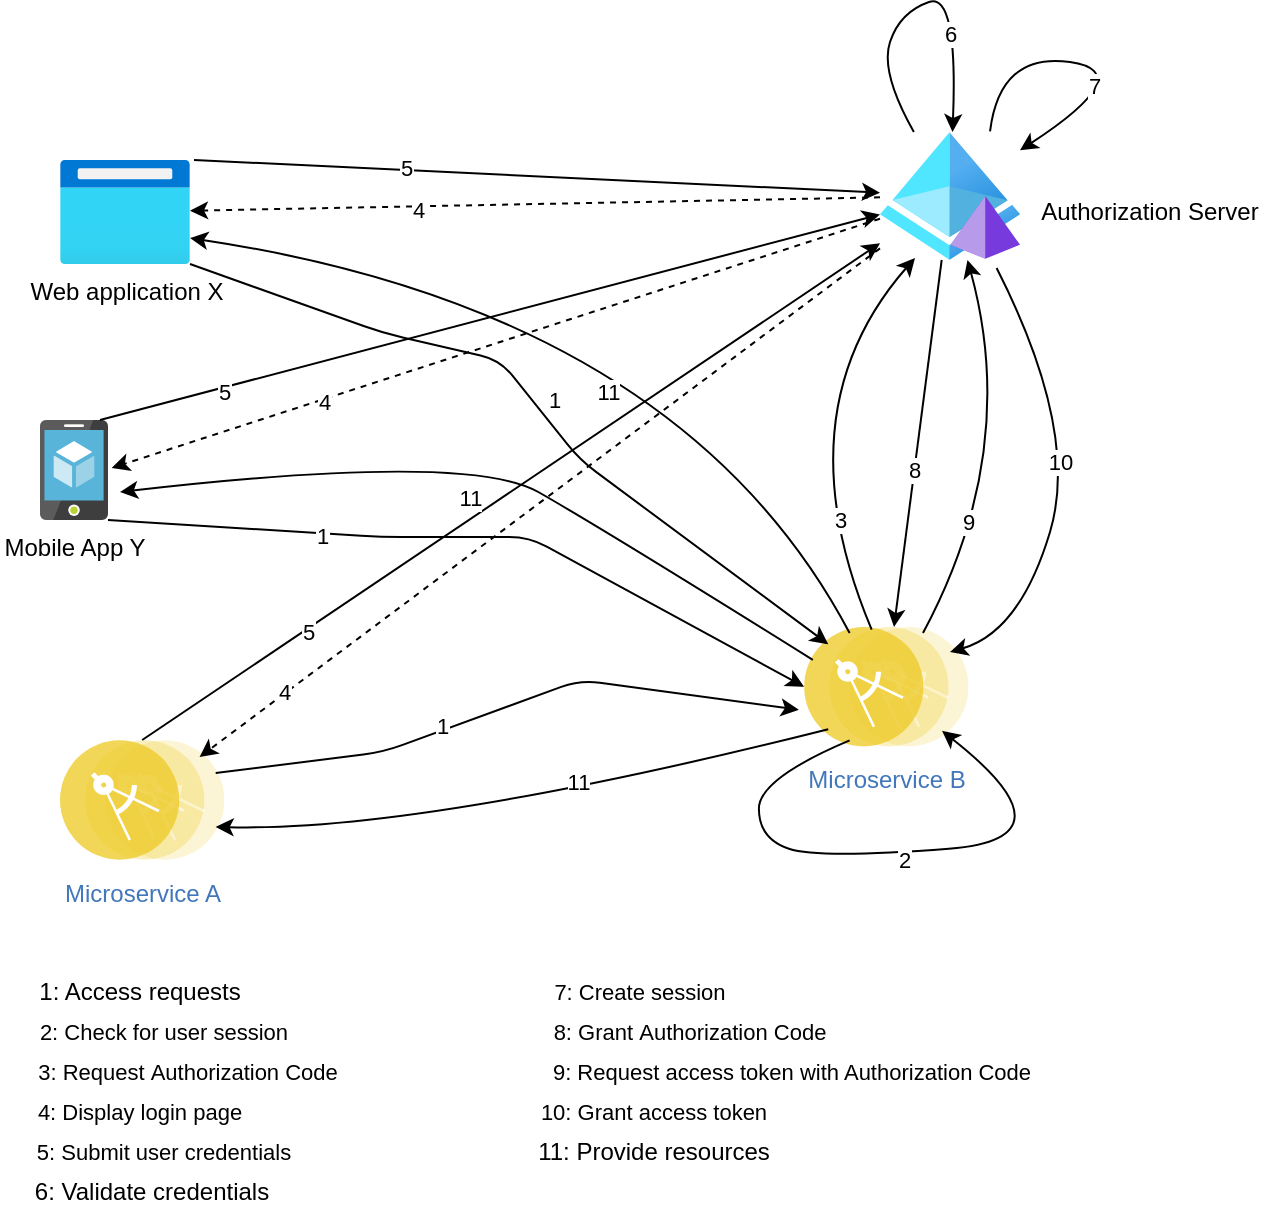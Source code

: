<mxfile version="14.3.0" type="github">
  <diagram id="AFjnaBT4QRfjI1uVDi57" name="Page-1">
    <mxGraphModel dx="1185" dy="662" grid="1" gridSize="10" guides="1" tooltips="1" connect="1" arrows="1" fold="1" page="1" pageScale="1" pageWidth="1169" pageHeight="827" math="0" shadow="0">
      <root>
        <mxCell id="0" />
        <mxCell id="1" parent="0" />
        <mxCell id="JVIfDlZx7ks03SiBWHeD-1" value="Web application X" style="aspect=fixed;html=1;points=[];align=center;image;fontSize=12;image=img/lib/azure2/general/Browser.svg;" vertex="1" parent="1">
          <mxGeometry x="60.0" y="254" width="65" height="52" as="geometry" />
        </mxCell>
        <mxCell id="JVIfDlZx7ks03SiBWHeD-3" value="Mobile App Y" style="aspect=fixed;html=1;points=[];align=center;image;fontSize=12;image=img/lib/mscae/App_Service_Mobile_App.svg;" vertex="1" parent="1">
          <mxGeometry x="50.0" y="384" width="34" height="50" as="geometry" />
        </mxCell>
        <mxCell id="JVIfDlZx7ks03SiBWHeD-4" value="Microservice A" style="aspect=fixed;perimeter=ellipsePerimeter;html=1;align=center;shadow=0;dashed=0;fontColor=#4277BB;labelBackgroundColor=#ffffff;fontSize=12;spacingTop=3;image;image=img/lib/ibm/applications/microservice.svg;" vertex="1" parent="1">
          <mxGeometry x="60.0" y="544" width="82.2" height="60" as="geometry" />
        </mxCell>
        <mxCell id="JVIfDlZx7ks03SiBWHeD-5" value="Microservice B" style="aspect=fixed;perimeter=ellipsePerimeter;html=1;align=center;shadow=0;dashed=0;fontColor=#4277BB;labelBackgroundColor=#ffffff;fontSize=12;spacingTop=3;image;image=img/lib/ibm/applications/microservice.svg;" vertex="1" parent="1">
          <mxGeometry x="432.05" y="487.37" width="82.2" height="60" as="geometry" />
        </mxCell>
        <mxCell id="JVIfDlZx7ks03SiBWHeD-6" value="" style="endArrow=classic;html=1;noEdgeStyle=1;orthogonal=1;entryX=0;entryY=0;entryDx=0;entryDy=0;" edge="1" parent="1" source="JVIfDlZx7ks03SiBWHeD-1" target="JVIfDlZx7ks03SiBWHeD-5">
          <mxGeometry width="50" height="50" relative="1" as="geometry">
            <mxPoint x="502.6" y="554" as="sourcePoint" />
            <mxPoint x="387" y="480" as="targetPoint" />
            <Array as="points">
              <mxPoint x="221.6" y="340.5" />
              <mxPoint x="280" y="354" />
              <mxPoint x="320" y="404" />
            </Array>
          </mxGeometry>
        </mxCell>
        <mxCell id="JVIfDlZx7ks03SiBWHeD-9" value="1" style="edgeLabel;html=1;align=center;verticalAlign=middle;resizable=0;points=[];" vertex="1" connectable="0" parent="JVIfDlZx7ks03SiBWHeD-6">
          <mxGeometry x="-0.185" relative="1" as="geometry">
            <mxPoint x="33.19" y="21.82" as="offset" />
          </mxGeometry>
        </mxCell>
        <mxCell id="JVIfDlZx7ks03SiBWHeD-7" value="" style="endArrow=classic;html=1;noEdgeStyle=1;orthogonal=1;entryX=0;entryY=0.5;entryDx=0;entryDy=0;" edge="1" parent="1" source="JVIfDlZx7ks03SiBWHeD-3" target="JVIfDlZx7ks03SiBWHeD-5">
          <mxGeometry width="50" height="50" relative="1" as="geometry">
            <mxPoint x="123.0" y="414.0" as="sourcePoint" />
            <mxPoint x="381.6" y="454" as="targetPoint" />
            <Array as="points">
              <mxPoint x="220.6" y="442.5" />
              <mxPoint x="294.6" y="442.5" />
            </Array>
          </mxGeometry>
        </mxCell>
        <mxCell id="JVIfDlZx7ks03SiBWHeD-10" value="1" style="edgeLabel;html=1;align=center;verticalAlign=middle;resizable=0;points=[];" vertex="1" connectable="0" parent="JVIfDlZx7ks03SiBWHeD-7">
          <mxGeometry x="-0.189" y="1" relative="1" as="geometry">
            <mxPoint x="-41.81" as="offset" />
          </mxGeometry>
        </mxCell>
        <mxCell id="JVIfDlZx7ks03SiBWHeD-8" value="" style="endArrow=classic;html=1;exitX=1;exitY=0.25;exitDx=0;exitDy=0;noEdgeStyle=1;orthogonal=1;entryX=-0.032;entryY=0.692;entryDx=0;entryDy=0;entryPerimeter=0;" edge="1" parent="1" source="JVIfDlZx7ks03SiBWHeD-4" target="JVIfDlZx7ks03SiBWHeD-5">
          <mxGeometry width="50" height="50" relative="1" as="geometry">
            <mxPoint x="502.6" y="554" as="sourcePoint" />
            <mxPoint x="552.6" y="504" as="targetPoint" />
            <Array as="points">
              <mxPoint x="221.6" y="550" />
              <mxPoint x="320" y="514" />
            </Array>
          </mxGeometry>
        </mxCell>
        <mxCell id="JVIfDlZx7ks03SiBWHeD-11" value="1" style="edgeLabel;html=1;align=center;verticalAlign=middle;resizable=0;points=[];" vertex="1" connectable="0" parent="JVIfDlZx7ks03SiBWHeD-8">
          <mxGeometry x="-0.221" y="2" relative="1" as="geometry">
            <mxPoint as="offset" />
          </mxGeometry>
        </mxCell>
        <mxCell id="JVIfDlZx7ks03SiBWHeD-14" value="" style="aspect=fixed;html=1;points=[];align=center;image;fontSize=12;image=img/lib/azure2/identity/Azure_AD_Domain_Services.svg;" vertex="1" parent="1">
          <mxGeometry x="470" y="240" width="70" height="64" as="geometry" />
        </mxCell>
        <mxCell id="JVIfDlZx7ks03SiBWHeD-17" value="" style="endArrow=classic;html=1;dashed=1;" edge="1" parent="1" source="JVIfDlZx7ks03SiBWHeD-14" target="JVIfDlZx7ks03SiBWHeD-1">
          <mxGeometry width="50" height="50" relative="1" as="geometry">
            <mxPoint x="390" y="394" as="sourcePoint" />
            <mxPoint x="440" y="344" as="targetPoint" />
          </mxGeometry>
        </mxCell>
        <mxCell id="JVIfDlZx7ks03SiBWHeD-20" value="4" style="edgeLabel;html=1;align=center;verticalAlign=middle;resizable=0;points=[];" vertex="1" connectable="0" parent="JVIfDlZx7ks03SiBWHeD-17">
          <mxGeometry x="0.222" relative="1" as="geometry">
            <mxPoint x="-20.46" y="1.8" as="offset" />
          </mxGeometry>
        </mxCell>
        <mxCell id="JVIfDlZx7ks03SiBWHeD-21" value="" style="endArrow=classic;html=1;dashed=1;" edge="1" parent="1" source="JVIfDlZx7ks03SiBWHeD-14" target="JVIfDlZx7ks03SiBWHeD-4">
          <mxGeometry width="50" height="50" relative="1" as="geometry">
            <mxPoint x="495" y="203.696" as="sourcePoint" />
            <mxPoint x="135" y="282.854" as="targetPoint" />
          </mxGeometry>
        </mxCell>
        <mxCell id="JVIfDlZx7ks03SiBWHeD-22" value="4" style="edgeLabel;html=1;align=center;verticalAlign=middle;resizable=0;points=[];" vertex="1" connectable="0" parent="JVIfDlZx7ks03SiBWHeD-21">
          <mxGeometry x="0.222" relative="1" as="geometry">
            <mxPoint x="-90.44" y="66.64" as="offset" />
          </mxGeometry>
        </mxCell>
        <mxCell id="JVIfDlZx7ks03SiBWHeD-23" value="" style="endArrow=classic;html=1;dashed=1;entryX=1.054;entryY=0.48;entryDx=0;entryDy=0;entryPerimeter=0;" edge="1" parent="1" source="JVIfDlZx7ks03SiBWHeD-14" target="JVIfDlZx7ks03SiBWHeD-3">
          <mxGeometry width="50" height="50" relative="1" as="geometry">
            <mxPoint x="505" y="213.696" as="sourcePoint" />
            <mxPoint x="145" y="292.854" as="targetPoint" />
          </mxGeometry>
        </mxCell>
        <mxCell id="JVIfDlZx7ks03SiBWHeD-24" value="4" style="edgeLabel;html=1;align=center;verticalAlign=middle;resizable=0;points=[];" vertex="1" connectable="0" parent="JVIfDlZx7ks03SiBWHeD-23">
          <mxGeometry x="0.222" relative="1" as="geometry">
            <mxPoint x="-43.67" y="15.48" as="offset" />
          </mxGeometry>
        </mxCell>
        <mxCell id="JVIfDlZx7ks03SiBWHeD-25" value="" style="endArrow=classic;html=1;" edge="1" parent="1" target="JVIfDlZx7ks03SiBWHeD-14">
          <mxGeometry width="50" height="50" relative="1" as="geometry">
            <mxPoint x="127" y="254" as="sourcePoint" />
            <mxPoint x="490" y="314" as="targetPoint" />
          </mxGeometry>
        </mxCell>
        <mxCell id="JVIfDlZx7ks03SiBWHeD-26" value="5" style="edgeLabel;html=1;align=center;verticalAlign=middle;resizable=0;points=[];" vertex="1" connectable="0" parent="JVIfDlZx7ks03SiBWHeD-25">
          <mxGeometry x="-0.385" y="1" relative="1" as="geometry">
            <mxPoint as="offset" />
          </mxGeometry>
        </mxCell>
        <mxCell id="JVIfDlZx7ks03SiBWHeD-27" value="" style="endArrow=classic;html=1;exitX=0.5;exitY=0;exitDx=0;exitDy=0;" edge="1" parent="1" source="JVIfDlZx7ks03SiBWHeD-4" target="JVIfDlZx7ks03SiBWHeD-14">
          <mxGeometry width="50" height="50" relative="1" as="geometry">
            <mxPoint x="30.0" y="583.58" as="sourcePoint" />
            <mxPoint x="493.9" y="273.999" as="targetPoint" />
          </mxGeometry>
        </mxCell>
        <mxCell id="JVIfDlZx7ks03SiBWHeD-28" value="5" style="edgeLabel;html=1;align=center;verticalAlign=middle;resizable=0;points=[];" vertex="1" connectable="0" parent="JVIfDlZx7ks03SiBWHeD-27">
          <mxGeometry x="-0.385" y="1" relative="1" as="geometry">
            <mxPoint x="-30.44" y="22.97" as="offset" />
          </mxGeometry>
        </mxCell>
        <mxCell id="JVIfDlZx7ks03SiBWHeD-29" value="" style="endArrow=classic;html=1;exitX=0.882;exitY=0;exitDx=0;exitDy=0;exitPerimeter=0;" edge="1" parent="1" source="JVIfDlZx7ks03SiBWHeD-3" target="JVIfDlZx7ks03SiBWHeD-14">
          <mxGeometry width="50" height="50" relative="1" as="geometry">
            <mxPoint x="147" y="274" as="sourcePoint" />
            <mxPoint x="560" y="234" as="targetPoint" />
          </mxGeometry>
        </mxCell>
        <mxCell id="JVIfDlZx7ks03SiBWHeD-30" value="5" style="edgeLabel;html=1;align=center;verticalAlign=middle;resizable=0;points=[];" vertex="1" connectable="0" parent="JVIfDlZx7ks03SiBWHeD-29">
          <mxGeometry x="-0.385" y="1" relative="1" as="geometry">
            <mxPoint x="-57.6" y="18.61" as="offset" />
          </mxGeometry>
        </mxCell>
        <mxCell id="JVIfDlZx7ks03SiBWHeD-31" value="1: Access requests" style="text;html=1;strokeColor=none;fillColor=none;align=center;verticalAlign=middle;whiteSpace=wrap;rounded=0;" vertex="1" parent="1">
          <mxGeometry x="40" y="660" width="120" height="20" as="geometry" />
        </mxCell>
        <mxCell id="JVIfDlZx7ks03SiBWHeD-33" value="&lt;span style=&quot;font-size: 11px ; background-color: rgb(255 , 255 , 255)&quot;&gt;2: Check for user session&lt;/span&gt;" style="text;html=1;strokeColor=none;fillColor=none;align=center;verticalAlign=middle;whiteSpace=wrap;rounded=0;" vertex="1" parent="1">
          <mxGeometry x="42" y="680" width="140" height="20" as="geometry" />
        </mxCell>
        <mxCell id="JVIfDlZx7ks03SiBWHeD-34" value="&lt;span style=&quot;font-size: 11px ; background-color: rgb(255 , 255 , 255)&quot;&gt;3:&amp;nbsp;&lt;/span&gt;&lt;span style=&quot;font-size: 11px ; background-color: rgb(255 , 255 , 255)&quot;&gt;Request&amp;nbsp;&lt;/span&gt;&lt;span style=&quot;font-size: 11px ; background-color: rgb(255 , 255 , 255)&quot;&gt;Authorization Code&lt;/span&gt;" style="text;html=1;strokeColor=none;fillColor=none;align=center;verticalAlign=middle;whiteSpace=wrap;rounded=0;" vertex="1" parent="1">
          <mxGeometry x="35" y="700" width="178" height="20" as="geometry" />
        </mxCell>
        <mxCell id="JVIfDlZx7ks03SiBWHeD-35" value="&lt;span style=&quot;font-size: 11px ; background-color: rgb(255 , 255 , 255)&quot;&gt;4: Display login page&lt;/span&gt;" style="text;html=1;strokeColor=none;fillColor=none;align=center;verticalAlign=middle;whiteSpace=wrap;rounded=0;" vertex="1" parent="1">
          <mxGeometry x="30" y="720" width="140" height="20" as="geometry" />
        </mxCell>
        <mxCell id="JVIfDlZx7ks03SiBWHeD-37" value="&lt;span style=&quot;font-size: 11px ; background-color: rgb(255 , 255 , 255)&quot;&gt;5: Submit user credentials&lt;/span&gt;" style="text;html=1;strokeColor=none;fillColor=none;align=center;verticalAlign=middle;whiteSpace=wrap;rounded=0;" vertex="1" parent="1">
          <mxGeometry x="42" y="740" width="140" height="20" as="geometry" />
        </mxCell>
        <mxCell id="JVIfDlZx7ks03SiBWHeD-40" value="" style="curved=1;endArrow=classic;html=1;" edge="1" parent="1" source="JVIfDlZx7ks03SiBWHeD-14" target="JVIfDlZx7ks03SiBWHeD-14">
          <mxGeometry width="50" height="50" relative="1" as="geometry">
            <mxPoint x="490" y="130" as="sourcePoint" />
            <mxPoint x="540" y="80" as="targetPoint" />
            <Array as="points">
              <mxPoint x="470" y="210" />
              <mxPoint x="480" y="180" />
              <mxPoint x="509" y="170" />
            </Array>
          </mxGeometry>
        </mxCell>
        <mxCell id="JVIfDlZx7ks03SiBWHeD-41" value="6" style="edgeLabel;html=1;align=center;verticalAlign=middle;resizable=0;points=[];" vertex="1" connectable="0" parent="JVIfDlZx7ks03SiBWHeD-40">
          <mxGeometry x="0.417" y="-1" relative="1" as="geometry">
            <mxPoint x="-2.15" as="offset" />
          </mxGeometry>
        </mxCell>
        <mxCell id="JVIfDlZx7ks03SiBWHeD-42" value="11: Provide resources" style="text;html=1;strokeColor=none;fillColor=none;align=center;verticalAlign=middle;whiteSpace=wrap;rounded=0;" vertex="1" parent="1">
          <mxGeometry x="287" y="740" width="140.4" height="20" as="geometry" />
        </mxCell>
        <mxCell id="JVIfDlZx7ks03SiBWHeD-43" value="&lt;span style=&quot;font-size: 11px ; background-color: rgb(255 , 255 , 255)&quot;&gt;7: Create session&lt;/span&gt;" style="text;html=1;strokeColor=none;fillColor=none;align=center;verticalAlign=middle;whiteSpace=wrap;rounded=0;" vertex="1" parent="1">
          <mxGeometry x="280" y="660" width="140" height="20" as="geometry" />
        </mxCell>
        <mxCell id="JVIfDlZx7ks03SiBWHeD-44" value="&lt;span style=&quot;font-size: 11px ; background-color: rgb(255 , 255 , 255)&quot;&gt;8: Grant&lt;/span&gt;&lt;span style=&quot;font-size: 11px ; background-color: rgb(255 , 255 , 255)&quot;&gt;&amp;nbsp;&lt;/span&gt;&lt;span style=&quot;font-size: 11px ; background-color: rgb(255 , 255 , 255)&quot;&gt;Authorization Code&lt;/span&gt;" style="text;html=1;strokeColor=none;fillColor=none;align=center;verticalAlign=middle;whiteSpace=wrap;rounded=0;" vertex="1" parent="1">
          <mxGeometry x="286" y="680" width="178" height="20" as="geometry" />
        </mxCell>
        <mxCell id="JVIfDlZx7ks03SiBWHeD-45" value="&lt;span style=&quot;font-size: 11px ; background-color: rgb(255 , 255 , 255)&quot;&gt;9: Request access token with Authorization Code&lt;/span&gt;" style="text;html=1;strokeColor=none;fillColor=none;align=center;verticalAlign=middle;whiteSpace=wrap;rounded=0;" vertex="1" parent="1">
          <mxGeometry x="285.6" y="700" width="280.4" height="20" as="geometry" />
        </mxCell>
        <mxCell id="JVIfDlZx7ks03SiBWHeD-46" value="&lt;span style=&quot;font-size: 11px ; background-color: rgb(255 , 255 , 255)&quot;&gt;10: Grant access token&lt;/span&gt;" style="text;html=1;strokeColor=none;fillColor=none;align=center;verticalAlign=middle;whiteSpace=wrap;rounded=0;" vertex="1" parent="1">
          <mxGeometry x="286.6" y="720" width="140" height="20" as="geometry" />
        </mxCell>
        <mxCell id="JVIfDlZx7ks03SiBWHeD-47" value="" style="curved=1;endArrow=classic;html=1;exitX=0.786;exitY=-0.005;exitDx=0;exitDy=0;exitPerimeter=0;" edge="1" parent="1" source="JVIfDlZx7ks03SiBWHeD-14" target="JVIfDlZx7ks03SiBWHeD-14">
          <mxGeometry width="50" height="50" relative="1" as="geometry">
            <mxPoint x="496.935" y="250.0" as="sourcePoint" />
            <mxPoint x="516.255" y="250.0" as="targetPoint" />
            <Array as="points">
              <mxPoint x="530" y="200" />
              <mxPoint x="600" y="210" />
            </Array>
          </mxGeometry>
        </mxCell>
        <mxCell id="JVIfDlZx7ks03SiBWHeD-49" value="7" style="edgeLabel;html=1;align=center;verticalAlign=middle;resizable=0;points=[];" vertex="1" connectable="0" parent="JVIfDlZx7ks03SiBWHeD-47">
          <mxGeometry x="0.471" y="-7" relative="1" as="geometry">
            <mxPoint as="offset" />
          </mxGeometry>
        </mxCell>
        <mxCell id="JVIfDlZx7ks03SiBWHeD-50" value="" style="endArrow=classic;html=1;" edge="1" parent="1" source="JVIfDlZx7ks03SiBWHeD-14" target="JVIfDlZx7ks03SiBWHeD-5">
          <mxGeometry width="50" height="50" relative="1" as="geometry">
            <mxPoint x="490" y="307" as="sourcePoint" />
            <mxPoint x="470" y="510" as="targetPoint" />
          </mxGeometry>
        </mxCell>
        <mxCell id="JVIfDlZx7ks03SiBWHeD-51" value="8" style="edgeLabel;html=1;align=center;verticalAlign=middle;resizable=0;points=[];" vertex="1" connectable="0" parent="JVIfDlZx7ks03SiBWHeD-50">
          <mxGeometry x="0.14" relative="1" as="geometry">
            <mxPoint as="offset" />
          </mxGeometry>
        </mxCell>
        <mxCell id="JVIfDlZx7ks03SiBWHeD-52" value="" style="curved=1;endArrow=classic;html=1;exitX=0.25;exitY=1;exitDx=0;exitDy=0;" edge="1" parent="1" source="JVIfDlZx7ks03SiBWHeD-5" target="JVIfDlZx7ks03SiBWHeD-5">
          <mxGeometry width="50" height="50" relative="1" as="geometry">
            <mxPoint x="559.45" y="603.37" as="sourcePoint" />
            <mxPoint x="609.45" y="553.37" as="targetPoint" />
            <Array as="points">
              <mxPoint x="409.45" y="563.37" />
              <mxPoint x="409.45" y="593.37" />
              <mxPoint x="439.45" y="603.37" />
              <mxPoint x="569.45" y="593.37" />
            </Array>
          </mxGeometry>
        </mxCell>
        <mxCell id="JVIfDlZx7ks03SiBWHeD-53" value="2" style="edgeLabel;html=1;align=center;verticalAlign=middle;resizable=0;points=[];" vertex="1" connectable="0" parent="JVIfDlZx7ks03SiBWHeD-52">
          <mxGeometry x="-0.112" relative="1" as="geometry">
            <mxPoint x="7.39" y="2.93" as="offset" />
          </mxGeometry>
        </mxCell>
        <mxCell id="JVIfDlZx7ks03SiBWHeD-54" value="" style="curved=1;endArrow=classic;html=1;exitX=0.75;exitY=0;exitDx=0;exitDy=0;" edge="1" parent="1" source="JVIfDlZx7ks03SiBWHeD-5" target="JVIfDlZx7ks03SiBWHeD-14">
          <mxGeometry width="50" height="50" relative="1" as="geometry">
            <mxPoint x="500" y="490" as="sourcePoint" />
            <mxPoint x="550" y="440" as="targetPoint" />
            <Array as="points">
              <mxPoint x="540" y="400" />
            </Array>
          </mxGeometry>
        </mxCell>
        <mxCell id="JVIfDlZx7ks03SiBWHeD-55" value="9" style="edgeLabel;html=1;align=center;verticalAlign=middle;resizable=0;points=[];" vertex="1" connectable="0" parent="JVIfDlZx7ks03SiBWHeD-54">
          <mxGeometry x="-0.03" y="17" relative="1" as="geometry">
            <mxPoint x="-8.69" y="38.19" as="offset" />
          </mxGeometry>
        </mxCell>
        <mxCell id="JVIfDlZx7ks03SiBWHeD-56" value="" style="curved=1;endArrow=classic;html=1;exitX=0.833;exitY=1.063;exitDx=0;exitDy=0;exitPerimeter=0;" edge="1" parent="1" source="JVIfDlZx7ks03SiBWHeD-14">
          <mxGeometry width="50" height="50" relative="1" as="geometry">
            <mxPoint x="420" y="520" as="sourcePoint" />
            <mxPoint x="505" y="500" as="targetPoint" />
            <Array as="points">
              <mxPoint x="570" y="390" />
              <mxPoint x="540" y="490" />
            </Array>
          </mxGeometry>
        </mxCell>
        <mxCell id="JVIfDlZx7ks03SiBWHeD-57" value="10" style="edgeLabel;html=1;align=center;verticalAlign=middle;resizable=0;points=[];" vertex="1" connectable="0" parent="JVIfDlZx7ks03SiBWHeD-56">
          <mxGeometry x="-0.064" y="-6" relative="1" as="geometry">
            <mxPoint as="offset" />
          </mxGeometry>
        </mxCell>
        <mxCell id="JVIfDlZx7ks03SiBWHeD-58" value="" style="curved=1;endArrow=classic;html=1;exitX=0;exitY=1;exitDx=0;exitDy=0;entryX=1;entryY=0.75;entryDx=0;entryDy=0;" edge="1" parent="1" source="JVIfDlZx7ks03SiBWHeD-5" target="JVIfDlZx7ks03SiBWHeD-4">
          <mxGeometry width="50" height="50" relative="1" as="geometry">
            <mxPoint x="420" y="520" as="sourcePoint" />
            <mxPoint x="470" y="470" as="targetPoint" />
            <Array as="points">
              <mxPoint x="240" y="590" />
            </Array>
          </mxGeometry>
        </mxCell>
        <mxCell id="JVIfDlZx7ks03SiBWHeD-59" value="11" style="edgeLabel;html=1;align=center;verticalAlign=middle;resizable=0;points=[];" vertex="1" connectable="0" parent="JVIfDlZx7ks03SiBWHeD-58">
          <mxGeometry x="-0.18" y="-5" relative="1" as="geometry">
            <mxPoint as="offset" />
          </mxGeometry>
        </mxCell>
        <mxCell id="JVIfDlZx7ks03SiBWHeD-60" value="" style="curved=1;endArrow=classic;html=1;exitX=0;exitY=0.25;exitDx=0;exitDy=0;" edge="1" parent="1" source="JVIfDlZx7ks03SiBWHeD-5">
          <mxGeometry width="50" height="50" relative="1" as="geometry">
            <mxPoint x="391.147" y="500.514" as="sourcePoint" />
            <mxPoint x="90" y="420" as="targetPoint" />
            <Array as="points">
              <mxPoint x="334.16" y="440" />
              <mxPoint x="264.16" y="400" />
            </Array>
          </mxGeometry>
        </mxCell>
        <mxCell id="JVIfDlZx7ks03SiBWHeD-61" value="11" style="edgeLabel;html=1;align=center;verticalAlign=middle;resizable=0;points=[];" vertex="1" connectable="0" parent="JVIfDlZx7ks03SiBWHeD-60">
          <mxGeometry x="-0.18" y="-5" relative="1" as="geometry">
            <mxPoint x="-42.89" y="4.06" as="offset" />
          </mxGeometry>
        </mxCell>
        <mxCell id="JVIfDlZx7ks03SiBWHeD-62" value="" style="curved=1;endArrow=classic;html=1;exitX=0.25;exitY=0;exitDx=0;exitDy=0;entryX=1;entryY=0.75;entryDx=0;entryDy=0;entryPerimeter=0;" edge="1" parent="1" source="JVIfDlZx7ks03SiBWHeD-5" target="JVIfDlZx7ks03SiBWHeD-1">
          <mxGeometry width="50" height="50" relative="1" as="geometry">
            <mxPoint x="417.916" y="491.044" as="sourcePoint" />
            <mxPoint x="142.205" y="304.004" as="targetPoint" />
            <Array as="points">
              <mxPoint x="370" y="330" />
            </Array>
          </mxGeometry>
        </mxCell>
        <mxCell id="JVIfDlZx7ks03SiBWHeD-63" value="11" style="edgeLabel;html=1;align=center;verticalAlign=middle;resizable=0;points=[];" vertex="1" connectable="0" parent="JVIfDlZx7ks03SiBWHeD-62">
          <mxGeometry x="-0.18" y="-5" relative="1" as="geometry">
            <mxPoint x="-42.89" y="36.89" as="offset" />
          </mxGeometry>
        </mxCell>
        <mxCell id="JVIfDlZx7ks03SiBWHeD-64" value="6: Validate credentials" style="text;html=1;strokeColor=none;fillColor=none;align=center;verticalAlign=middle;whiteSpace=wrap;rounded=0;" vertex="1" parent="1">
          <mxGeometry x="36" y="760" width="140.4" height="20" as="geometry" />
        </mxCell>
        <mxCell id="JVIfDlZx7ks03SiBWHeD-65" value="Authorization Server" style="text;html=1;strokeColor=none;fillColor=none;align=center;verticalAlign=middle;whiteSpace=wrap;rounded=0;" vertex="1" parent="1">
          <mxGeometry x="540" y="270" width="130" height="20" as="geometry" />
        </mxCell>
        <mxCell id="JVIfDlZx7ks03SiBWHeD-66" value="" style="curved=1;endArrow=classic;html=1;exitX=0.411;exitY=0.024;exitDx=0;exitDy=0;entryX=0.25;entryY=0.984;entryDx=0;entryDy=0;entryPerimeter=0;exitPerimeter=0;" edge="1" parent="1" source="JVIfDlZx7ks03SiBWHeD-5" target="JVIfDlZx7ks03SiBWHeD-14">
          <mxGeometry width="50" height="50" relative="1" as="geometry">
            <mxPoint x="501.134" y="500.394" as="sourcePoint" />
            <mxPoint x="521.25" y="314.0" as="targetPoint" />
            <Array as="points">
              <mxPoint x="420" y="380" />
            </Array>
          </mxGeometry>
        </mxCell>
        <mxCell id="JVIfDlZx7ks03SiBWHeD-67" value="3" style="edgeLabel;html=1;align=center;verticalAlign=middle;resizable=0;points=[];" vertex="1" connectable="0" parent="JVIfDlZx7ks03SiBWHeD-66">
          <mxGeometry x="-0.03" y="17" relative="1" as="geometry">
            <mxPoint x="41.24" y="36.89" as="offset" />
          </mxGeometry>
        </mxCell>
      </root>
    </mxGraphModel>
  </diagram>
</mxfile>
